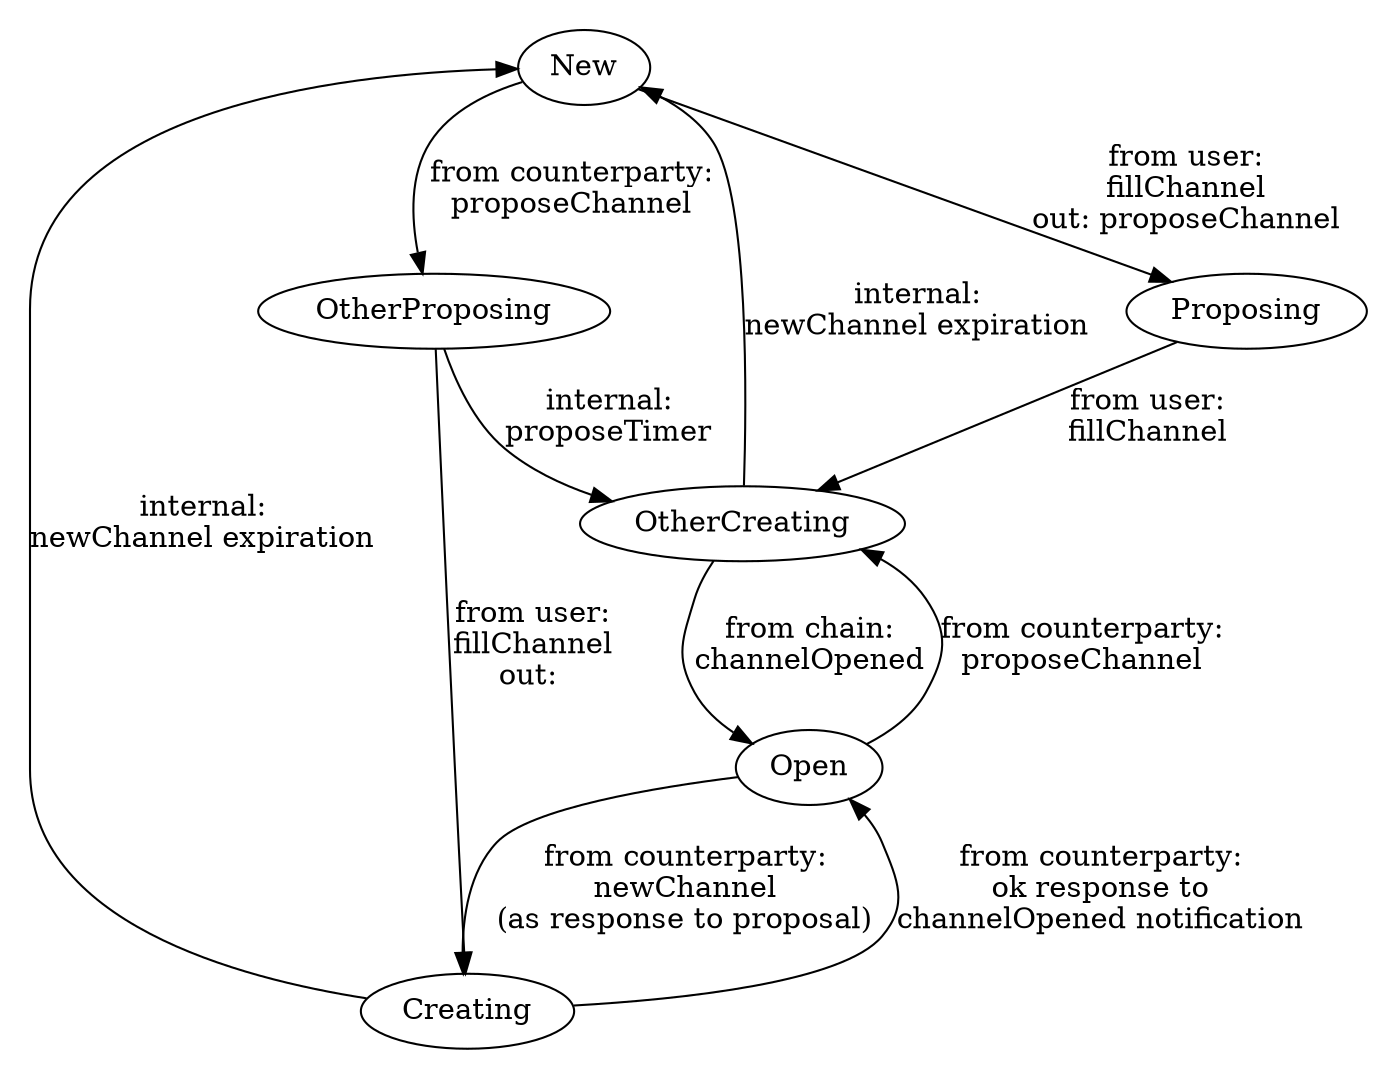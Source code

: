// command to render: dot state_machine.dot -Tsvg -o state_machine.svg
digraph G {
    pad=0.2

    New -> Proposing [ label="from user:\nfillChannel\nout: proposeChannel" ];
    New -> OtherProposing [ label="from counterparty:\nproposeChannel" ];
    Proposing -> OtherCreating [ label="from user:\nfillChannel" ];
    OtherProposing -> OtherCreating [ label="internal:\nproposeTimer" ];
    OtherProposing -> Creating [ label="from user:\nfillChannel\nout: " ];
    Creating -> Open [ label="from counterparty:\nok response to\nchannelOpened notification" ];
    OtherCreating -> Open [ label="from chain:\nchannelOpened" ];
    OtherCreating -> New [ label="internal:\nnewChannel expiration" ];
    Creating -> New [ label="internal:\nnewChannel expiration" ];
    Open -> OtherCreating [ label="from counterparty:\nproposeChannel" ];
    Open -> Creating [ label="from counterparty:\nnewChannel\n(as response to proposal)" ];
}